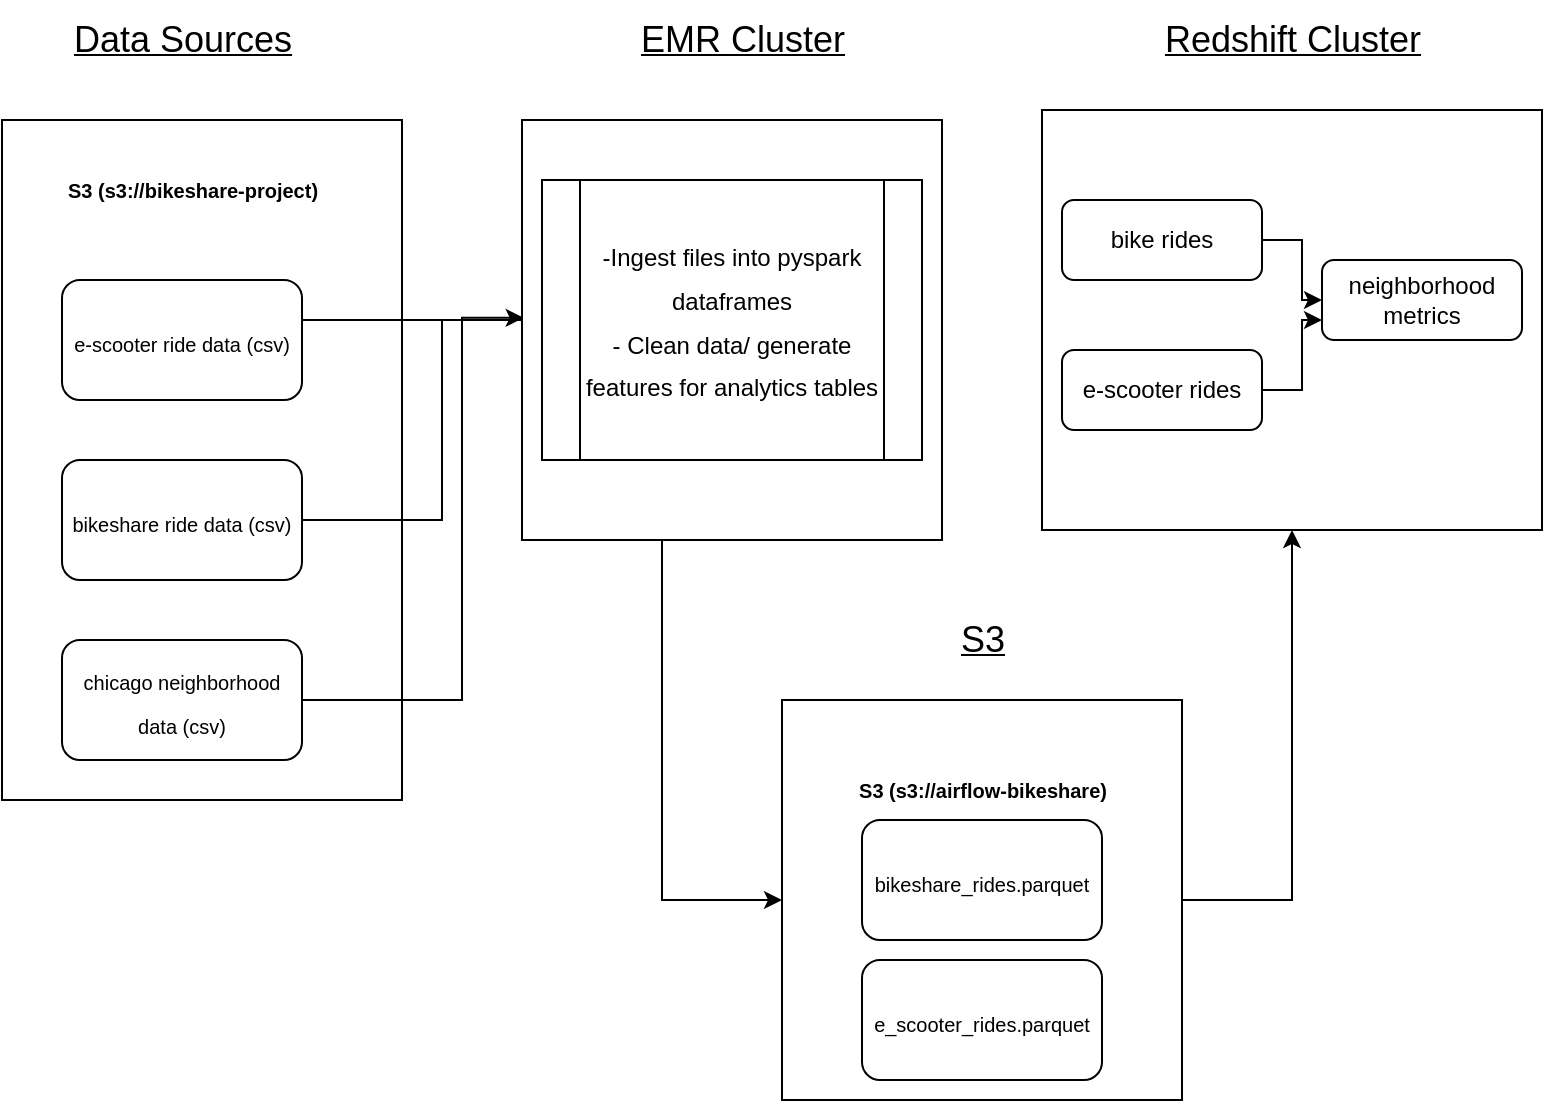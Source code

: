 <mxfile version="20.0.4" type="device"><diagram id="qUG-rXsYm2a9HjH7Lm1F" name="Page-1"><mxGraphModel dx="1017" dy="560" grid="1" gridSize="10" guides="1" tooltips="1" connect="1" arrows="1" fold="1" page="1" pageScale="1" pageWidth="850" pageHeight="1100" math="0" shadow="0"><root><mxCell id="0"/><mxCell id="1" parent="0"/><mxCell id="0nxtQ3GkFSCb_qslEfgi-54" value="" style="rounded=0;whiteSpace=wrap;html=1;fontSize=12;" parent="1" vertex="1"><mxGeometry x="540" y="65" width="250" height="210" as="geometry"/></mxCell><mxCell id="0nxtQ3GkFSCb_qslEfgi-7" value="" style="rounded=0;whiteSpace=wrap;html=1;fontSize=10;" parent="1" vertex="1"><mxGeometry x="20" y="70" width="200" height="340" as="geometry"/></mxCell><mxCell id="0nxtQ3GkFSCb_qslEfgi-1" value="&lt;font style=&quot;font-size: 18px;&quot;&gt;&lt;u&gt;Data Sources&lt;/u&gt;&lt;/font&gt;" style="text;html=1;resizable=0;autosize=1;align=center;verticalAlign=middle;points=[];fillColor=none;strokeColor=none;rounded=0;" parent="1" vertex="1"><mxGeometry x="45" y="10" width="130" height="40" as="geometry"/></mxCell><mxCell id="0nxtQ3GkFSCb_qslEfgi-16" style="edgeStyle=orthogonalEdgeStyle;rounded=0;orthogonalLoop=1;jettySize=auto;html=1;fontSize=12;" parent="1" source="0nxtQ3GkFSCb_qslEfgi-3" target="0nxtQ3GkFSCb_qslEfgi-15" edge="1"><mxGeometry relative="1" as="geometry"><Array as="points"><mxPoint x="210" y="170"/><mxPoint x="210" y="170"/></Array></mxGeometry></mxCell><mxCell id="0nxtQ3GkFSCb_qslEfgi-3" value="&lt;span style=&quot;font-size: 10px;&quot;&gt;e-scooter ride data (csv)&lt;/span&gt;" style="rounded=1;whiteSpace=wrap;html=1;fontSize=18;" parent="1" vertex="1"><mxGeometry x="50" y="150" width="120" height="60" as="geometry"/></mxCell><mxCell id="0nxtQ3GkFSCb_qslEfgi-19" style="edgeStyle=orthogonalEdgeStyle;rounded=0;orthogonalLoop=1;jettySize=auto;html=1;fontSize=12;" parent="1" source="0nxtQ3GkFSCb_qslEfgi-4" target="0nxtQ3GkFSCb_qslEfgi-15" edge="1"><mxGeometry relative="1" as="geometry"><Array as="points"><mxPoint x="240" y="270"/><mxPoint x="240" y="170"/></Array></mxGeometry></mxCell><mxCell id="0nxtQ3GkFSCb_qslEfgi-4" value="&lt;span style=&quot;font-size: 10px;&quot;&gt;bikeshare ride data (csv)&lt;/span&gt;" style="rounded=1;whiteSpace=wrap;html=1;fontSize=18;" parent="1" vertex="1"><mxGeometry x="50" y="240" width="120" height="60" as="geometry"/></mxCell><mxCell id="0nxtQ3GkFSCb_qslEfgi-20" style="edgeStyle=orthogonalEdgeStyle;rounded=0;orthogonalLoop=1;jettySize=auto;html=1;entryX=0.004;entryY=0.471;entryDx=0;entryDy=0;entryPerimeter=0;fontSize=12;" parent="1" source="0nxtQ3GkFSCb_qslEfgi-5" target="0nxtQ3GkFSCb_qslEfgi-10" edge="1"><mxGeometry relative="1" as="geometry"><Array as="points"><mxPoint x="250" y="360"/><mxPoint x="250" y="169"/></Array></mxGeometry></mxCell><mxCell id="0nxtQ3GkFSCb_qslEfgi-5" value="&lt;span style=&quot;font-size: 10px;&quot;&gt;chicago neighborhood data (csv)&lt;/span&gt;" style="rounded=1;whiteSpace=wrap;html=1;fontSize=18;" parent="1" vertex="1"><mxGeometry x="50" y="330" width="120" height="60" as="geometry"/></mxCell><mxCell id="0nxtQ3GkFSCb_qslEfgi-8" value="&lt;b&gt;S3 (s3://bikeshare-project)&lt;/b&gt;" style="text;html=1;align=center;verticalAlign=middle;resizable=0;points=[];autosize=1;strokeColor=none;fillColor=none;fontSize=10;" parent="1" vertex="1"><mxGeometry x="40" y="90" width="150" height="30" as="geometry"/></mxCell><mxCell id="DdCRr4mjd6BVFnvxtmJ2-2" style="edgeStyle=orthogonalEdgeStyle;rounded=0;orthogonalLoop=1;jettySize=auto;html=1;" edge="1" parent="1" source="0nxtQ3GkFSCb_qslEfgi-10" target="DdCRr4mjd6BVFnvxtmJ2-1"><mxGeometry relative="1" as="geometry"><Array as="points"><mxPoint x="350" y="460"/></Array></mxGeometry></mxCell><mxCell id="0nxtQ3GkFSCb_qslEfgi-10" value="" style="whiteSpace=wrap;html=1;aspect=fixed;fontSize=10;" parent="1" vertex="1"><mxGeometry x="280" y="70" width="210" height="210" as="geometry"/></mxCell><mxCell id="0nxtQ3GkFSCb_qslEfgi-11" value="&lt;font style=&quot;font-size: 18px;&quot;&gt;&lt;u&gt;EMR Cluster&lt;/u&gt;&lt;/font&gt;" style="text;html=1;align=center;verticalAlign=middle;resizable=0;points=[];autosize=1;strokeColor=none;fillColor=none;fontSize=10;" parent="1" vertex="1"><mxGeometry x="325" y="10" width="130" height="40" as="geometry"/></mxCell><mxCell id="0nxtQ3GkFSCb_qslEfgi-15" value="&lt;font style=&quot;font-size: 12px;&quot;&gt;-Ingest files into pyspark dataframes&lt;br&gt;- Clean data/ generate features for analytics tables&lt;br&gt;&lt;/font&gt;" style="shape=process;whiteSpace=wrap;html=1;backgroundOutline=1;fontSize=18;" parent="1" vertex="1"><mxGeometry x="290" y="100" width="190" height="140" as="geometry"/></mxCell><mxCell id="0nxtQ3GkFSCb_qslEfgi-21" value="&lt;font style=&quot;font-size: 18px;&quot;&gt;&lt;u&gt;Redshift Cluster&lt;/u&gt;&lt;/font&gt;" style="text;html=1;align=center;verticalAlign=middle;resizable=0;points=[];autosize=1;strokeColor=none;fillColor=none;fontSize=10;" parent="1" vertex="1"><mxGeometry x="590" y="10" width="150" height="40" as="geometry"/></mxCell><mxCell id="0nxtQ3GkFSCb_qslEfgi-52" style="edgeStyle=orthogonalEdgeStyle;rounded=0;orthogonalLoop=1;jettySize=auto;html=1;fontSize=12;" parent="1" source="0nxtQ3GkFSCb_qslEfgi-42" target="0nxtQ3GkFSCb_qslEfgi-51" edge="1"><mxGeometry relative="1" as="geometry"/></mxCell><mxCell id="0nxtQ3GkFSCb_qslEfgi-42" value="bike rides&lt;span style=&quot;color: rgba(0, 0, 0, 0); font-family: monospace; font-size: 0px; text-align: start;&quot;&gt;%3CmxGraphModel%3E%3Croot%3E%3CmxCell%20id%3D%220%22%2F%3E%3CmxCell%20id%3D%221%22%20parent%3D%220%22%2F%3E%3CmxCell%20id%3D%222%22%20value%3D%22rides%22%20style%3D%22rounded%3D1%3BwhiteSpace%3Dwrap%3Bhtml%3D1%3BfontSize%3D12%3B%22%20vertex%3D%221%22%20parent%3D%221%22%3E%3CmxGeometry%20x%3D%22620%22%20y%3D%22170%22%20width%3D%2280%22%20height%3D%2250%22%20as%3D%22geometry%22%2F%3E%3C%2FmxCell%3E%3C%2Froot%3E%3C%2FmxGraphModel%3E&lt;/span&gt;" style="rounded=1;whiteSpace=wrap;html=1;fontSize=12;" parent="1" vertex="1"><mxGeometry x="550" y="110" width="100" height="40" as="geometry"/></mxCell><mxCell id="0nxtQ3GkFSCb_qslEfgi-53" style="edgeStyle=orthogonalEdgeStyle;rounded=0;orthogonalLoop=1;jettySize=auto;html=1;entryX=0;entryY=0.75;entryDx=0;entryDy=0;fontSize=12;" parent="1" source="0nxtQ3GkFSCb_qslEfgi-44" target="0nxtQ3GkFSCb_qslEfgi-51" edge="1"><mxGeometry relative="1" as="geometry"/></mxCell><mxCell id="0nxtQ3GkFSCb_qslEfgi-44" value="e-scooter rides" style="rounded=1;whiteSpace=wrap;html=1;fontSize=12;" parent="1" vertex="1"><mxGeometry x="550" y="185" width="100" height="40" as="geometry"/></mxCell><mxCell id="0nxtQ3GkFSCb_qslEfgi-51" value="neighborhood&lt;br&gt;metrics" style="rounded=1;whiteSpace=wrap;html=1;fontSize=12;" parent="1" vertex="1"><mxGeometry x="680" y="140" width="100" height="40" as="geometry"/></mxCell><mxCell id="DdCRr4mjd6BVFnvxtmJ2-4" style="edgeStyle=orthogonalEdgeStyle;rounded=0;orthogonalLoop=1;jettySize=auto;html=1;entryX=0.5;entryY=1;entryDx=0;entryDy=0;" edge="1" parent="1" source="DdCRr4mjd6BVFnvxtmJ2-1" target="0nxtQ3GkFSCb_qslEfgi-54"><mxGeometry relative="1" as="geometry"><Array as="points"><mxPoint x="665" y="460"/></Array></mxGeometry></mxCell><mxCell id="DdCRr4mjd6BVFnvxtmJ2-1" value="&lt;span style=&quot;color: rgba(0, 0, 0, 0); font-family: monospace; font-size: 0px; text-align: start;&quot;&gt;%3CmxGraphModel%3E%3Croot%3E%3CmxCell%20id%3D%220%22%2F%3E%3CmxCell%20id%3D%221%22%20parent%3D%220%22%2F%3E%3CmxCell%20id%3D%222%22%20value%3D%22%26lt%3Bspan%20style%3D%26quot%3Bfont-size%3A%2010px%3B%26quot%3B%26gt%3Bbikeshare%20ride%20data%20(csv)%26lt%3B%2Fspan%26gt%3B%22%20style%3D%22rounded%3D1%3BwhiteSpace%3Dwrap%3Bhtml%3D1%3BfontSize%3D18%3B%22%20vertex%3D%221%22%20parent%3D%221%22%3E%3CmxGeometry%20x%3D%2250%22%20y%3D%22240%22%20width%3D%22120%22%20height%3D%2260%22%20as%3D%22geometry%22%2F%3E%3C%2FmxCell%3E%3C%2Froot%3E%3C%2FmxGraphModel%3E&lt;/span&gt;" style="whiteSpace=wrap;html=1;aspect=fixed;" vertex="1" parent="1"><mxGeometry x="410" y="360" width="200" height="200" as="geometry"/></mxCell><mxCell id="DdCRr4mjd6BVFnvxtmJ2-5" value="&lt;span style=&quot;font-size: 18px;&quot;&gt;&lt;u&gt;S3&lt;/u&gt;&lt;/span&gt;" style="text;html=1;align=center;verticalAlign=middle;resizable=0;points=[];autosize=1;strokeColor=none;fillColor=none;fontSize=10;" vertex="1" parent="1"><mxGeometry x="485" y="310" width="50" height="40" as="geometry"/></mxCell><mxCell id="DdCRr4mjd6BVFnvxtmJ2-6" value="&lt;b&gt;S3 (s3://airflow-bikeshare)&lt;/b&gt;" style="text;html=1;align=center;verticalAlign=middle;resizable=0;points=[];autosize=1;strokeColor=none;fillColor=none;fontSize=10;" vertex="1" parent="1"><mxGeometry x="435" y="390" width="150" height="30" as="geometry"/></mxCell><mxCell id="DdCRr4mjd6BVFnvxtmJ2-7" value="&lt;span style=&quot;font-size: 10px;&quot;&gt;bikeshare_rides.parquet&lt;/span&gt;" style="rounded=1;whiteSpace=wrap;html=1;fontSize=18;" vertex="1" parent="1"><mxGeometry x="450" y="420" width="120" height="60" as="geometry"/></mxCell><mxCell id="DdCRr4mjd6BVFnvxtmJ2-8" value="&lt;span style=&quot;font-size: 10px;&quot;&gt;e_scooter_rides.parquet&lt;/span&gt;" style="rounded=1;whiteSpace=wrap;html=1;fontSize=18;" vertex="1" parent="1"><mxGeometry x="450" y="490" width="120" height="60" as="geometry"/></mxCell></root></mxGraphModel></diagram></mxfile>